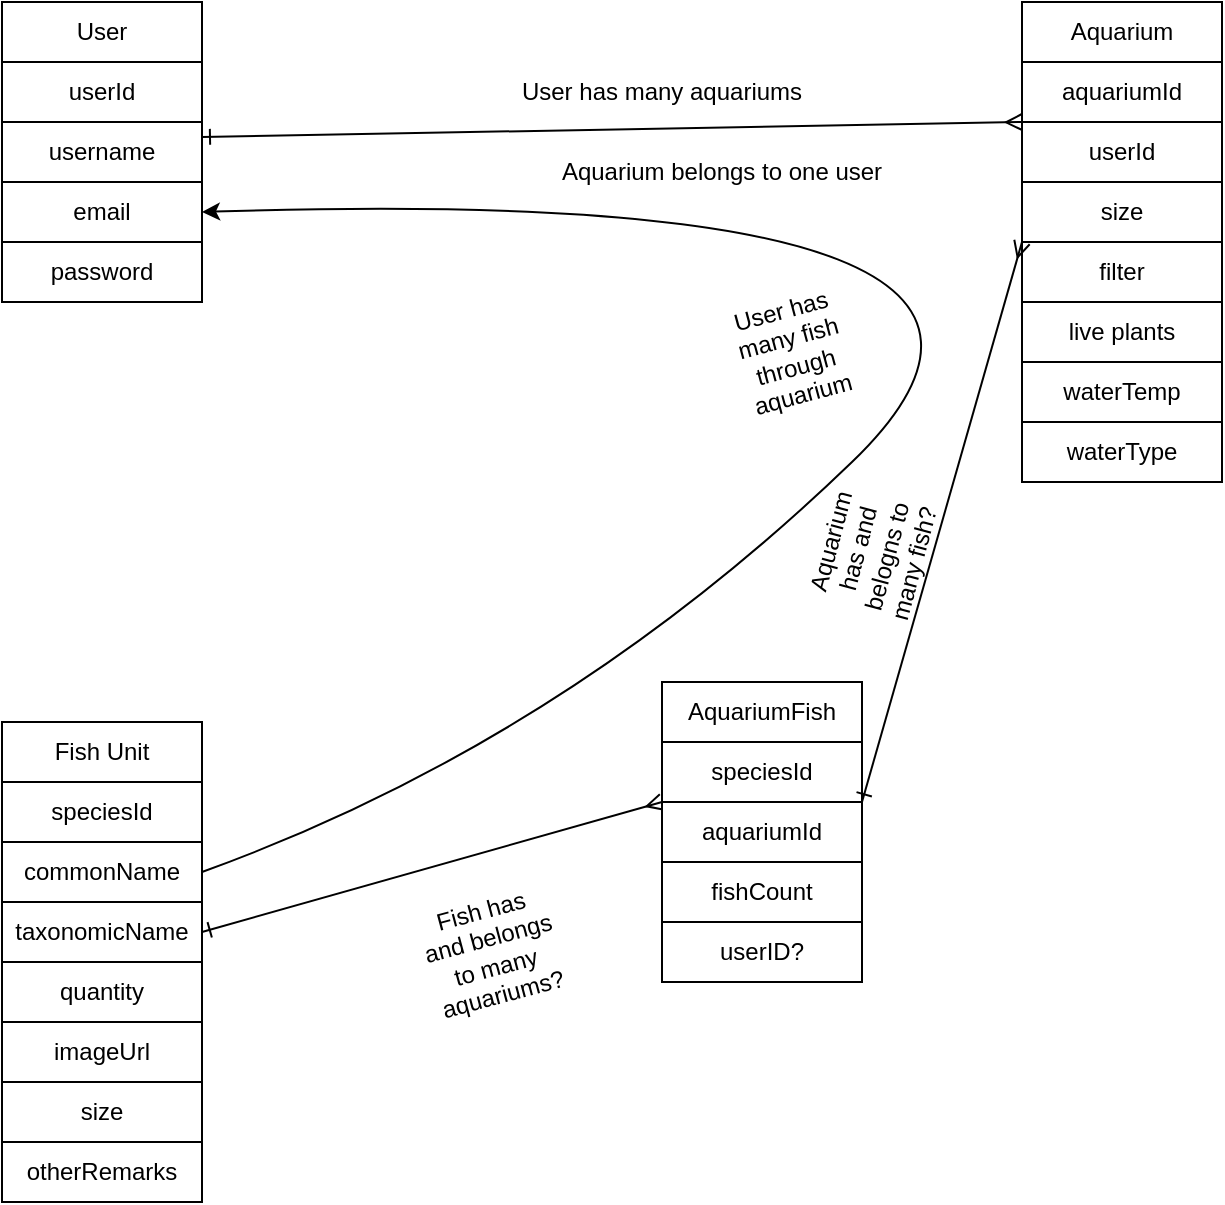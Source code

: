 <mxfile>
    <diagram id="DX_6I0Zlw5VjmbFaii3W" name="Page-1">
        <mxGraphModel dx="766" dy="485" grid="1" gridSize="10" guides="1" tooltips="1" connect="1" arrows="1" fold="1" page="1" pageScale="1" pageWidth="850" pageHeight="1100" math="0" shadow="0">
            <root>
                <mxCell id="0"/>
                <mxCell id="1" parent="0"/>
                <mxCell id="2" value="" style="rounded=0;whiteSpace=wrap;html=1;" vertex="1" parent="1">
                    <mxGeometry x="40" y="40" width="100" height="30" as="geometry"/>
                </mxCell>
                <mxCell id="3" value="User" style="text;html=1;strokeColor=none;fillColor=none;align=center;verticalAlign=middle;whiteSpace=wrap;rounded=0;" vertex="1" parent="1">
                    <mxGeometry x="40" y="40" width="100" height="30" as="geometry"/>
                </mxCell>
                <mxCell id="14" value="" style="rounded=0;whiteSpace=wrap;html=1;" vertex="1" parent="1">
                    <mxGeometry x="40" y="70" width="100" height="30" as="geometry"/>
                </mxCell>
                <mxCell id="15" value="userId" style="text;html=1;strokeColor=none;fillColor=none;align=center;verticalAlign=middle;whiteSpace=wrap;rounded=0;" vertex="1" parent="1">
                    <mxGeometry x="40" y="70" width="100" height="30" as="geometry"/>
                </mxCell>
                <mxCell id="16" value="" style="rounded=0;whiteSpace=wrap;html=1;" vertex="1" parent="1">
                    <mxGeometry x="40" y="100" width="100" height="30" as="geometry"/>
                </mxCell>
                <mxCell id="17" value="username" style="text;html=1;strokeColor=none;fillColor=none;align=center;verticalAlign=middle;whiteSpace=wrap;rounded=0;" vertex="1" parent="1">
                    <mxGeometry x="40" y="100" width="100" height="30" as="geometry"/>
                </mxCell>
                <mxCell id="18" value="" style="rounded=0;whiteSpace=wrap;html=1;" vertex="1" parent="1">
                    <mxGeometry x="40" y="130" width="100" height="30" as="geometry"/>
                </mxCell>
                <mxCell id="19" value="email" style="text;html=1;strokeColor=none;fillColor=none;align=center;verticalAlign=middle;whiteSpace=wrap;rounded=0;" vertex="1" parent="1">
                    <mxGeometry x="40" y="130" width="100" height="30" as="geometry"/>
                </mxCell>
                <mxCell id="20" value="" style="rounded=0;whiteSpace=wrap;html=1;" vertex="1" parent="1">
                    <mxGeometry x="40" y="160" width="100" height="30" as="geometry"/>
                </mxCell>
                <mxCell id="21" value="password" style="text;html=1;strokeColor=none;fillColor=none;align=center;verticalAlign=middle;whiteSpace=wrap;rounded=0;" vertex="1" parent="1">
                    <mxGeometry x="40" y="160" width="100" height="30" as="geometry"/>
                </mxCell>
                <mxCell id="24" value="" style="rounded=0;whiteSpace=wrap;html=1;" vertex="1" parent="1">
                    <mxGeometry x="550" y="40" width="100" height="30" as="geometry"/>
                </mxCell>
                <mxCell id="25" value="Aquarium" style="text;html=1;strokeColor=none;fillColor=none;align=center;verticalAlign=middle;whiteSpace=wrap;rounded=0;" vertex="1" parent="1">
                    <mxGeometry x="550" y="40" width="100" height="30" as="geometry"/>
                </mxCell>
                <mxCell id="26" value="" style="rounded=0;whiteSpace=wrap;html=1;" vertex="1" parent="1">
                    <mxGeometry x="550" y="70" width="100" height="30" as="geometry"/>
                </mxCell>
                <mxCell id="27" value="aquariumId" style="text;html=1;strokeColor=none;fillColor=none;align=center;verticalAlign=middle;whiteSpace=wrap;rounded=0;" vertex="1" parent="1">
                    <mxGeometry x="550" y="70" width="100" height="30" as="geometry"/>
                </mxCell>
                <mxCell id="28" value="" style="rounded=0;whiteSpace=wrap;html=1;" vertex="1" parent="1">
                    <mxGeometry x="550" y="100" width="100" height="30" as="geometry"/>
                </mxCell>
                <mxCell id="29" value="userId" style="text;html=1;strokeColor=none;fillColor=none;align=center;verticalAlign=middle;whiteSpace=wrap;rounded=0;" vertex="1" parent="1">
                    <mxGeometry x="550" y="100" width="100" height="30" as="geometry"/>
                </mxCell>
                <mxCell id="30" value="" style="rounded=0;whiteSpace=wrap;html=1;" vertex="1" parent="1">
                    <mxGeometry x="550" y="130" width="100" height="30" as="geometry"/>
                </mxCell>
                <mxCell id="31" value="size" style="text;html=1;strokeColor=none;fillColor=none;align=center;verticalAlign=middle;whiteSpace=wrap;rounded=0;" vertex="1" parent="1">
                    <mxGeometry x="550" y="130" width="100" height="30" as="geometry"/>
                </mxCell>
                <mxCell id="32" value="" style="rounded=0;whiteSpace=wrap;html=1;" vertex="1" parent="1">
                    <mxGeometry x="550" y="160" width="100" height="30" as="geometry"/>
                </mxCell>
                <mxCell id="33" value="filter" style="text;html=1;strokeColor=none;fillColor=none;align=center;verticalAlign=middle;whiteSpace=wrap;rounded=0;" vertex="1" parent="1">
                    <mxGeometry x="550" y="160" width="100" height="30" as="geometry"/>
                </mxCell>
                <mxCell id="34" value="" style="rounded=0;whiteSpace=wrap;html=1;" vertex="1" parent="1">
                    <mxGeometry x="550" y="190" width="100" height="30" as="geometry"/>
                </mxCell>
                <mxCell id="35" value="live plants" style="text;html=1;strokeColor=none;fillColor=none;align=center;verticalAlign=middle;whiteSpace=wrap;rounded=0;" vertex="1" parent="1">
                    <mxGeometry x="550" y="190" width="100" height="30" as="geometry"/>
                </mxCell>
                <mxCell id="36" value="" style="rounded=0;whiteSpace=wrap;html=1;" vertex="1" parent="1">
                    <mxGeometry x="550" y="220" width="100" height="30" as="geometry"/>
                </mxCell>
                <mxCell id="37" value="waterTemp" style="text;html=1;strokeColor=none;fillColor=none;align=center;verticalAlign=middle;whiteSpace=wrap;rounded=0;" vertex="1" parent="1">
                    <mxGeometry x="550" y="220" width="100" height="30" as="geometry"/>
                </mxCell>
                <mxCell id="38" value="" style="rounded=0;whiteSpace=wrap;html=1;" vertex="1" parent="1">
                    <mxGeometry x="40" y="400" width="100" height="30" as="geometry"/>
                </mxCell>
                <mxCell id="39" value="Fish Unit" style="text;html=1;strokeColor=none;fillColor=none;align=center;verticalAlign=middle;whiteSpace=wrap;rounded=0;" vertex="1" parent="1">
                    <mxGeometry x="40" y="400" width="100" height="30" as="geometry"/>
                </mxCell>
                <mxCell id="40" value="" style="rounded=0;whiteSpace=wrap;html=1;" vertex="1" parent="1">
                    <mxGeometry x="40" y="430" width="100" height="30" as="geometry"/>
                </mxCell>
                <mxCell id="41" value="speciesId" style="text;html=1;strokeColor=none;fillColor=none;align=center;verticalAlign=middle;whiteSpace=wrap;rounded=0;" vertex="1" parent="1">
                    <mxGeometry x="40" y="430" width="100" height="30" as="geometry"/>
                </mxCell>
                <mxCell id="42" value="" style="rounded=0;whiteSpace=wrap;html=1;" vertex="1" parent="1">
                    <mxGeometry x="40" y="460" width="100" height="30" as="geometry"/>
                </mxCell>
                <mxCell id="43" value="commonName" style="text;html=1;strokeColor=none;fillColor=none;align=center;verticalAlign=middle;whiteSpace=wrap;rounded=0;" vertex="1" parent="1">
                    <mxGeometry x="40" y="460" width="100" height="30" as="geometry"/>
                </mxCell>
                <mxCell id="44" value="" style="rounded=0;whiteSpace=wrap;html=1;" vertex="1" parent="1">
                    <mxGeometry x="40" y="490" width="100" height="30" as="geometry"/>
                </mxCell>
                <mxCell id="67" style="edgeStyle=none;html=1;exitX=1;exitY=0.5;exitDx=0;exitDy=0;entryX=0;entryY=0;entryDx=0;entryDy=0;startArrow=ERone;startFill=0;endArrow=ERmany;endFill=0;" edge="1" parent="1" source="45" target="62">
                    <mxGeometry relative="1" as="geometry"/>
                </mxCell>
                <mxCell id="45" value="taxonomicName" style="text;html=1;strokeColor=none;fillColor=none;align=center;verticalAlign=middle;whiteSpace=wrap;rounded=0;" vertex="1" parent="1">
                    <mxGeometry x="40" y="490" width="100" height="30" as="geometry"/>
                </mxCell>
                <mxCell id="46" value="" style="rounded=0;whiteSpace=wrap;html=1;" vertex="1" parent="1">
                    <mxGeometry x="40" y="520" width="100" height="30" as="geometry"/>
                </mxCell>
                <mxCell id="47" value="quantity" style="text;html=1;strokeColor=none;fillColor=none;align=center;verticalAlign=middle;whiteSpace=wrap;rounded=0;" vertex="1" parent="1">
                    <mxGeometry x="40" y="520" width="100" height="30" as="geometry"/>
                </mxCell>
                <mxCell id="48" value="" style="rounded=0;whiteSpace=wrap;html=1;" vertex="1" parent="1">
                    <mxGeometry x="40" y="550" width="100" height="30" as="geometry"/>
                </mxCell>
                <mxCell id="49" value="imageUrl" style="text;html=1;strokeColor=none;fillColor=none;align=center;verticalAlign=middle;whiteSpace=wrap;rounded=0;" vertex="1" parent="1">
                    <mxGeometry x="40" y="550" width="100" height="30" as="geometry"/>
                </mxCell>
                <mxCell id="50" value="" style="rounded=0;whiteSpace=wrap;html=1;" vertex="1" parent="1">
                    <mxGeometry x="40" y="580" width="100" height="30" as="geometry"/>
                </mxCell>
                <mxCell id="51" value="size" style="text;html=1;strokeColor=none;fillColor=none;align=center;verticalAlign=middle;whiteSpace=wrap;rounded=0;" vertex="1" parent="1">
                    <mxGeometry x="40" y="580" width="100" height="30" as="geometry"/>
                </mxCell>
                <mxCell id="52" value="" style="rounded=0;whiteSpace=wrap;html=1;" vertex="1" parent="1">
                    <mxGeometry x="40" y="610" width="100" height="30" as="geometry"/>
                </mxCell>
                <mxCell id="53" value="otherRemarks" style="text;html=1;strokeColor=none;fillColor=none;align=center;verticalAlign=middle;whiteSpace=wrap;rounded=0;" vertex="1" parent="1">
                    <mxGeometry x="40" y="610" width="100" height="30" as="geometry"/>
                </mxCell>
                <mxCell id="55" value="" style="endArrow=ERmany;html=1;entryX=0;entryY=0;entryDx=0;entryDy=0;exitX=1;exitY=0.25;exitDx=0;exitDy=0;startArrow=ERone;startFill=0;endFill=0;" edge="1" parent="1" source="17" target="29">
                    <mxGeometry width="50" height="50" relative="1" as="geometry">
                        <mxPoint x="160" y="390" as="sourcePoint"/>
                        <mxPoint x="210" y="340" as="targetPoint"/>
                    </mxGeometry>
                </mxCell>
                <mxCell id="57" value="" style="rounded=0;whiteSpace=wrap;html=1;" vertex="1" parent="1">
                    <mxGeometry x="370" y="380" width="100" height="30" as="geometry"/>
                </mxCell>
                <mxCell id="58" value="AquariumFish" style="text;html=1;strokeColor=none;fillColor=none;align=center;verticalAlign=middle;whiteSpace=wrap;rounded=0;" vertex="1" parent="1">
                    <mxGeometry x="370" y="380" width="100" height="30" as="geometry"/>
                </mxCell>
                <mxCell id="59" value="" style="rounded=0;whiteSpace=wrap;html=1;" vertex="1" parent="1">
                    <mxGeometry x="370" y="410" width="100" height="30" as="geometry"/>
                </mxCell>
                <mxCell id="60" value="speciesId" style="text;html=1;strokeColor=none;fillColor=none;align=center;verticalAlign=middle;whiteSpace=wrap;rounded=0;" vertex="1" parent="1">
                    <mxGeometry x="370" y="410" width="100" height="30" as="geometry"/>
                </mxCell>
                <mxCell id="61" value="" style="rounded=0;whiteSpace=wrap;html=1;" vertex="1" parent="1">
                    <mxGeometry x="370" y="440" width="100" height="30" as="geometry"/>
                </mxCell>
                <mxCell id="69" style="edgeStyle=none;html=1;exitX=1;exitY=0;exitDx=0;exitDy=0;entryX=0;entryY=0;entryDx=0;entryDy=0;startArrow=ERone;startFill=0;endArrow=ERmany;endFill=0;" edge="1" parent="1" source="62" target="33">
                    <mxGeometry relative="1" as="geometry"/>
                </mxCell>
                <mxCell id="62" value="aquariumId" style="text;html=1;strokeColor=none;fillColor=none;align=center;verticalAlign=middle;whiteSpace=wrap;rounded=0;" vertex="1" parent="1">
                    <mxGeometry x="370" y="440" width="100" height="30" as="geometry"/>
                </mxCell>
                <mxCell id="63" value="fishCount" style="rounded=0;whiteSpace=wrap;html=1;" vertex="1" parent="1">
                    <mxGeometry x="370" y="470" width="100" height="30" as="geometry"/>
                </mxCell>
                <mxCell id="65" value="" style="curved=1;endArrow=classic;html=1;exitX=1;exitY=0.5;exitDx=0;exitDy=0;entryX=1;entryY=0.5;entryDx=0;entryDy=0;" edge="1" parent="1" source="43" target="19">
                    <mxGeometry width="50" height="50" relative="1" as="geometry">
                        <mxPoint x="360" y="340" as="sourcePoint"/>
                        <mxPoint x="410" y="290" as="targetPoint"/>
                        <Array as="points">
                            <mxPoint x="320" y="410"/>
                            <mxPoint x="610" y="130"/>
                        </Array>
                    </mxGeometry>
                </mxCell>
                <mxCell id="70" value="User has many aquariums" style="text;html=1;strokeColor=none;fillColor=none;align=center;verticalAlign=middle;whiteSpace=wrap;rounded=0;" vertex="1" parent="1">
                    <mxGeometry x="260" y="70" width="220" height="30" as="geometry"/>
                </mxCell>
                <mxCell id="71" value="Aquarium belongs to one user&lt;span style=&quot;color: rgba(0, 0, 0, 0); font-family: monospace; font-size: 0px; text-align: start;&quot;&gt;%3CmxGraphModel%3E%3Croot%3E%3CmxCell%20id%3D%220%22%2F%3E%3CmxCell%20id%3D%221%22%20parent%3D%220%22%2F%3E%3CmxCell%20id%3D%222%22%20value%3D%22User%20has%20many%20aquariums%22%20style%3D%22text%3Bhtml%3D1%3BstrokeColor%3Dnone%3BfillColor%3Dnone%3Balign%3Dcenter%3BverticalAlign%3Dmiddle%3BwhiteSpace%3Dwrap%3Brounded%3D0%3B%22%20vertex%3D%221%22%20parent%3D%221%22%3E%3CmxGeometry%20x%3D%22260%22%20y%3D%2270%22%20width%3D%22220%22%20height%3D%2230%22%20as%3D%22geometry%22%2F%3E%3C%2FmxCell%3E%3C%2Froot%3E%3C%2FmxGraphModel%3E&lt;/span&gt;" style="text;html=1;strokeColor=none;fillColor=none;align=center;verticalAlign=middle;whiteSpace=wrap;rounded=0;" vertex="1" parent="1">
                    <mxGeometry x="290" y="110" width="220" height="30" as="geometry"/>
                </mxCell>
                <mxCell id="72" value="Aquarium has and belogns to many fish?" style="text;html=1;strokeColor=none;fillColor=none;align=center;verticalAlign=middle;whiteSpace=wrap;rounded=0;rotation=-75;" vertex="1" parent="1">
                    <mxGeometry x="440" y="300" width="70" height="30" as="geometry"/>
                </mxCell>
                <mxCell id="73" value="Fish has and belongs to many aquariums?" style="text;html=1;strokeColor=none;fillColor=none;align=center;verticalAlign=middle;whiteSpace=wrap;rounded=0;rotation=-15;" vertex="1" parent="1">
                    <mxGeometry x="250" y="500" width="70" height="30" as="geometry"/>
                </mxCell>
                <mxCell id="74" value="User has many fish through aquarium" style="text;html=1;strokeColor=none;fillColor=none;align=center;verticalAlign=middle;whiteSpace=wrap;rounded=0;rotation=-15;" vertex="1" parent="1">
                    <mxGeometry x="400" y="200" width="70" height="30" as="geometry"/>
                </mxCell>
                <mxCell id="75" value="userID?" style="rounded=0;whiteSpace=wrap;html=1;" vertex="1" parent="1">
                    <mxGeometry x="370" y="500" width="100" height="30" as="geometry"/>
                </mxCell>
                <mxCell id="76" value="waterType" style="rounded=0;whiteSpace=wrap;html=1;" vertex="1" parent="1">
                    <mxGeometry x="550" y="250" width="100" height="30" as="geometry"/>
                </mxCell>
            </root>
        </mxGraphModel>
    </diagram>
</mxfile>
